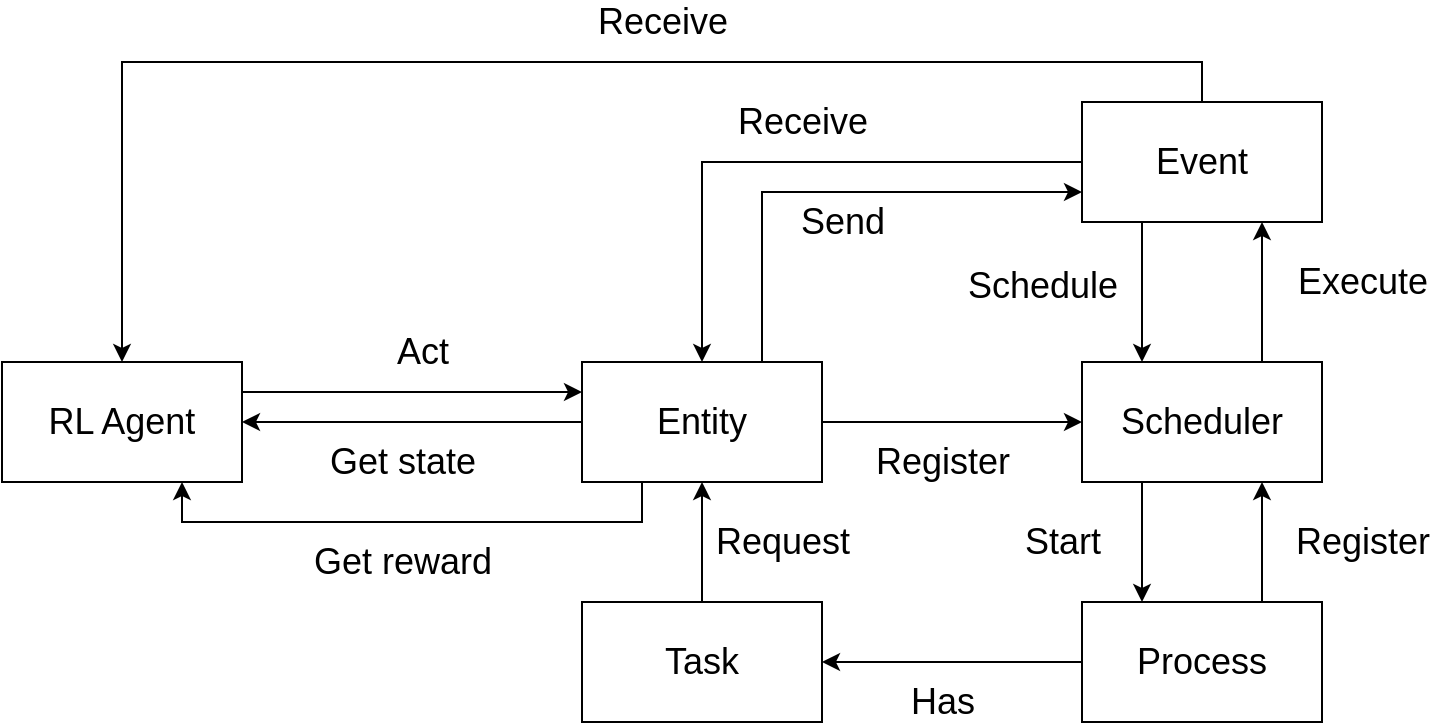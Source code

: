 <mxfile version="14.0.1" type="device"><diagram id="fmrtOCBz2-_iS41w8iWL" name="Page-1"><mxGraphModel dx="2075" dy="677" grid="1" gridSize="10" guides="1" tooltips="1" connect="1" arrows="1" fold="1" page="1" pageScale="1" pageWidth="827" pageHeight="1169" math="0" shadow="0"><root><mxCell id="0"/><mxCell id="1" parent="0"/><mxCell id="N9F8_ztwHDWXPYlAf5KL-10" value="Start" style="edgeStyle=orthogonalEdgeStyle;rounded=0;orthogonalLoop=1;jettySize=auto;html=1;entryX=0.25;entryY=0;entryDx=0;entryDy=0;fontSize=18;exitX=0.25;exitY=1;exitDx=0;exitDy=0;" parent="1" source="N9F8_ztwHDWXPYlAf5KL-1" target="N9F8_ztwHDWXPYlAf5KL-4" edge="1"><mxGeometry y="-40" relative="1" as="geometry"><mxPoint as="offset"/></mxGeometry></mxCell><mxCell id="N9F8_ztwHDWXPYlAf5KL-1" value="Scheduler" style="rounded=0;whiteSpace=wrap;html=1;fontSize=18;" parent="1" vertex="1"><mxGeometry x="350" y="270" width="120" height="60" as="geometry"/></mxCell><mxCell id="N9F8_ztwHDWXPYlAf5KL-7" value="Schedule" style="edgeStyle=orthogonalEdgeStyle;rounded=0;orthogonalLoop=1;jettySize=auto;html=1;entryX=0.25;entryY=0;entryDx=0;entryDy=0;fontSize=18;exitX=0.25;exitY=1;exitDx=0;exitDy=0;" parent="1" source="N9F8_ztwHDWXPYlAf5KL-2" target="N9F8_ztwHDWXPYlAf5KL-1" edge="1"><mxGeometry x="-0.091" y="-50" relative="1" as="geometry"><mxPoint as="offset"/></mxGeometry></mxCell><mxCell id="N9F8_ztwHDWXPYlAf5KL-8" value="Execute" style="edgeStyle=orthogonalEdgeStyle;rounded=0;orthogonalLoop=1;jettySize=auto;html=1;entryX=0.75;entryY=1;entryDx=0;entryDy=0;fontSize=18;exitX=0.75;exitY=0;exitDx=0;exitDy=0;" parent="1" source="N9F8_ztwHDWXPYlAf5KL-1" target="N9F8_ztwHDWXPYlAf5KL-2" edge="1"><mxGeometry x="0.143" y="-50" relative="1" as="geometry"><mxPoint as="offset"/></mxGeometry></mxCell><mxCell id="N9F8_ztwHDWXPYlAf5KL-15" value="Receive" style="edgeStyle=orthogonalEdgeStyle;rounded=0;orthogonalLoop=1;jettySize=auto;html=1;entryX=0.5;entryY=0;entryDx=0;entryDy=0;fontSize=18;" parent="1" source="N9F8_ztwHDWXPYlAf5KL-2" target="N9F8_ztwHDWXPYlAf5KL-6" edge="1"><mxGeometry x="-0.183" y="-20" relative="1" as="geometry"><Array as="points"><mxPoint x="410" y="120"/><mxPoint x="-130" y="120"/></Array><mxPoint as="offset"/></mxGeometry></mxCell><mxCell id="N9F8_ztwHDWXPYlAf5KL-2" value="Event" style="rounded=0;whiteSpace=wrap;html=1;fontSize=18;" parent="1" vertex="1"><mxGeometry x="350" y="140" width="120" height="60" as="geometry"/></mxCell><mxCell id="N9F8_ztwHDWXPYlAf5KL-12" value="Request" style="edgeStyle=orthogonalEdgeStyle;rounded=0;orthogonalLoop=1;jettySize=auto;html=1;fontSize=18;" parent="1" source="N9F8_ztwHDWXPYlAf5KL-3" target="N9F8_ztwHDWXPYlAf5KL-5" edge="1"><mxGeometry y="-40" relative="1" as="geometry"><mxPoint as="offset"/></mxGeometry></mxCell><mxCell id="N9F8_ztwHDWXPYlAf5KL-3" value="Task" style="rounded=0;whiteSpace=wrap;html=1;fontSize=18;" parent="1" vertex="1"><mxGeometry x="100" y="390" width="120" height="60" as="geometry"/></mxCell><mxCell id="N9F8_ztwHDWXPYlAf5KL-11" value="Has" style="edgeStyle=orthogonalEdgeStyle;rounded=0;orthogonalLoop=1;jettySize=auto;html=1;fontSize=18;" parent="1" source="N9F8_ztwHDWXPYlAf5KL-4" target="N9F8_ztwHDWXPYlAf5KL-3" edge="1"><mxGeometry x="0.077" y="20" relative="1" as="geometry"><mxPoint as="offset"/></mxGeometry></mxCell><mxCell id="U8npXGuJpAr84Yi2pCho-4" value="Register" style="edgeStyle=orthogonalEdgeStyle;rounded=0;orthogonalLoop=1;jettySize=auto;html=1;exitX=0.75;exitY=0;exitDx=0;exitDy=0;entryX=0.75;entryY=1;entryDx=0;entryDy=0;fontSize=18;" edge="1" parent="1" source="N9F8_ztwHDWXPYlAf5KL-4" target="N9F8_ztwHDWXPYlAf5KL-1"><mxGeometry y="-50" relative="1" as="geometry"><mxPoint as="offset"/></mxGeometry></mxCell><mxCell id="N9F8_ztwHDWXPYlAf5KL-4" value="Process" style="rounded=0;whiteSpace=wrap;html=1;fontSize=18;" parent="1" vertex="1"><mxGeometry x="350" y="390" width="120" height="60" as="geometry"/></mxCell><mxCell id="N9F8_ztwHDWXPYlAf5KL-9" value="Register" style="edgeStyle=orthogonalEdgeStyle;rounded=0;orthogonalLoop=1;jettySize=auto;html=1;entryX=0;entryY=0.5;entryDx=0;entryDy=0;fontSize=18;" parent="1" source="N9F8_ztwHDWXPYlAf5KL-5" target="N9F8_ztwHDWXPYlAf5KL-1" edge="1"><mxGeometry x="-0.077" y="-20" relative="1" as="geometry"><mxPoint as="offset"/></mxGeometry></mxCell><mxCell id="N9F8_ztwHDWXPYlAf5KL-13" value="Send" style="edgeStyle=orthogonalEdgeStyle;rounded=0;orthogonalLoop=1;jettySize=auto;html=1;entryX=0;entryY=0.75;entryDx=0;entryDy=0;fontSize=18;exitX=0.75;exitY=0;exitDx=0;exitDy=0;" parent="1" source="N9F8_ztwHDWXPYlAf5KL-5" target="N9F8_ztwHDWXPYlAf5KL-2" edge="1"><mxGeometry x="0.02" y="-15" relative="1" as="geometry"><Array as="points"><mxPoint x="190" y="185"/></Array><mxPoint as="offset"/></mxGeometry></mxCell><mxCell id="N9F8_ztwHDWXPYlAf5KL-14" value="Receive" style="edgeStyle=orthogonalEdgeStyle;rounded=0;orthogonalLoop=1;jettySize=auto;html=1;fontSize=18;exitX=0;exitY=0.5;exitDx=0;exitDy=0;" parent="1" source="N9F8_ztwHDWXPYlAf5KL-2" target="N9F8_ztwHDWXPYlAf5KL-5" edge="1"><mxGeometry x="-0.035" y="-20" relative="1" as="geometry"><mxPoint as="offset"/></mxGeometry></mxCell><mxCell id="N9F8_ztwHDWXPYlAf5KL-17" value="Get state" style="edgeStyle=orthogonalEdgeStyle;rounded=0;orthogonalLoop=1;jettySize=auto;html=1;entryX=1;entryY=0.5;entryDx=0;entryDy=0;fontSize=18;" parent="1" source="N9F8_ztwHDWXPYlAf5KL-5" target="N9F8_ztwHDWXPYlAf5KL-6" edge="1"><mxGeometry x="0.059" y="20" relative="1" as="geometry"><mxPoint as="offset"/></mxGeometry></mxCell><mxCell id="N9F8_ztwHDWXPYlAf5KL-18" value="Get reward" style="edgeStyle=orthogonalEdgeStyle;rounded=0;orthogonalLoop=1;jettySize=auto;html=1;entryX=0.75;entryY=1;entryDx=0;entryDy=0;fontSize=18;exitX=0.25;exitY=1;exitDx=0;exitDy=0;" parent="1" source="N9F8_ztwHDWXPYlAf5KL-5" target="N9F8_ztwHDWXPYlAf5KL-6" edge="1"><mxGeometry x="0.037" y="20" relative="1" as="geometry"><Array as="points"><mxPoint x="130" y="350"/><mxPoint x="-100" y="350"/></Array><mxPoint as="offset"/></mxGeometry></mxCell><mxCell id="N9F8_ztwHDWXPYlAf5KL-5" value="Entity" style="rounded=0;whiteSpace=wrap;html=1;fontSize=18;" parent="1" vertex="1"><mxGeometry x="100" y="270" width="120" height="60" as="geometry"/></mxCell><mxCell id="N9F8_ztwHDWXPYlAf5KL-16" value="Act" style="edgeStyle=orthogonalEdgeStyle;rounded=0;orthogonalLoop=1;jettySize=auto;html=1;fontSize=18;exitX=1;exitY=0.25;exitDx=0;exitDy=0;entryX=0;entryY=0.25;entryDx=0;entryDy=0;" parent="1" source="N9F8_ztwHDWXPYlAf5KL-6" target="N9F8_ztwHDWXPYlAf5KL-5" edge="1"><mxGeometry x="0.059" y="20" relative="1" as="geometry"><mxPoint as="offset"/></mxGeometry></mxCell><mxCell id="N9F8_ztwHDWXPYlAf5KL-6" value="RL Agent" style="rounded=0;whiteSpace=wrap;html=1;fontSize=18;" parent="1" vertex="1"><mxGeometry x="-190" y="270" width="120" height="60" as="geometry"/></mxCell></root></mxGraphModel></diagram></mxfile>